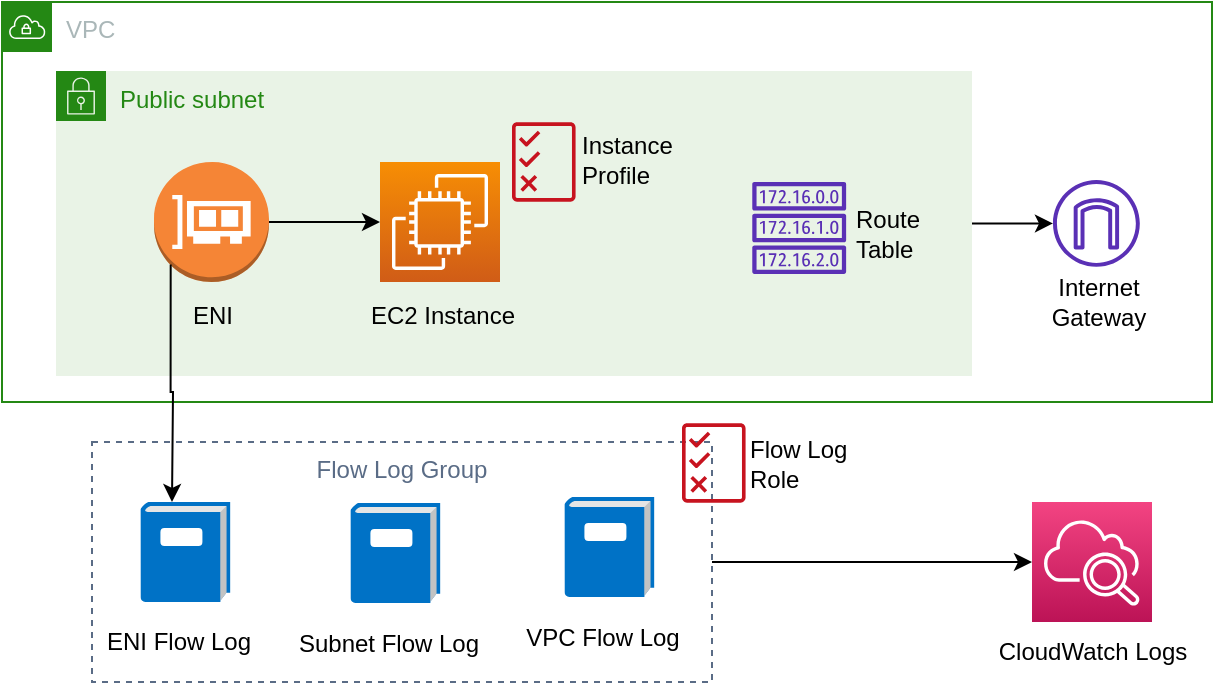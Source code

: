 <mxfile version="14.1.8" type="device"><diagram id="VrJSyCtyyk0UYBWMlAai" name="Page-1"><mxGraphModel dx="1086" dy="806" grid="1" gridSize="10" guides="1" tooltips="1" connect="1" arrows="1" fold="1" page="1" pageScale="1" pageWidth="850" pageHeight="1100" background="none" math="0" shadow="0"><root><mxCell id="0"/><mxCell id="1" parent="0"/><mxCell id="lls4c6PotRuVWO8DvVIY-1" value="VPC" style="points=[[0,0],[0.25,0],[0.5,0],[0.75,0],[1,0],[1,0.25],[1,0.5],[1,0.75],[1,1],[0.75,1],[0.5,1],[0.25,1],[0,1],[0,0.75],[0,0.5],[0,0.25]];outlineConnect=0;gradientColor=none;html=1;whiteSpace=wrap;fontSize=12;fontStyle=0;shape=mxgraph.aws4.group;grIcon=mxgraph.aws4.group_vpc;strokeColor=#248814;fillColor=none;verticalAlign=top;align=left;spacingLeft=30;fontColor=#AAB7B8;dashed=0;" parent="1" vertex="1"><mxGeometry x="85" y="320" width="605" height="200" as="geometry"/></mxCell><mxCell id="CpfxMeXxCXW5DumJ89Vl-26" style="edgeStyle=orthogonalEdgeStyle;rounded=0;orthogonalLoop=1;jettySize=auto;html=1;exitX=1;exitY=0.5;exitDx=0;exitDy=0;" parent="1" source="lls4c6PotRuVWO8DvVIY-3" target="lls4c6PotRuVWO8DvVIY-6" edge="1"><mxGeometry relative="1" as="geometry"/></mxCell><mxCell id="lls4c6PotRuVWO8DvVIY-3" value="Public subnet" style="points=[[0,0],[0.25,0],[0.5,0],[0.75,0],[1,0],[1,0.25],[1,0.5],[1,0.75],[1,1],[0.75,1],[0.5,1],[0.25,1],[0,1],[0,0.75],[0,0.5],[0,0.25]];outlineConnect=0;gradientColor=none;html=1;whiteSpace=wrap;fontSize=12;fontStyle=0;shape=mxgraph.aws4.group;grIcon=mxgraph.aws4.group_security_group;grStroke=0;strokeColor=#248814;fillColor=#E9F3E6;verticalAlign=top;align=left;spacingLeft=30;fontColor=#248814;dashed=0;" parent="1" vertex="1"><mxGeometry x="112" y="354.5" width="458" height="152.5" as="geometry"/></mxCell><mxCell id="dWnzzBNCo0jr79b0VRSa-27" value="" style="group" parent="1" vertex="1" connectable="0"><mxGeometry x="460" y="410" width="100" height="46" as="geometry"/></mxCell><mxCell id="lls4c6PotRuVWO8DvVIY-5" value="" style="outlineConnect=0;fontColor=#232F3E;gradientColor=none;fillColor=#5A30B5;strokeColor=none;dashed=0;verticalLabelPosition=bottom;verticalAlign=top;align=center;html=1;fontSize=12;fontStyle=0;aspect=fixed;pointerEvents=1;shape=mxgraph.aws4.route_table;" parent="dWnzzBNCo0jr79b0VRSa-27" vertex="1"><mxGeometry width="47.21" height="46" as="geometry"/></mxCell><mxCell id="lls4c6PotRuVWO8DvVIY-9" value="Route &lt;br&gt;Table" style="text;html=1;resizable=0;autosize=1;align=left;verticalAlign=middle;points=[];fillColor=none;strokeColor=none;rounded=0;" parent="dWnzzBNCo0jr79b0VRSa-27" vertex="1"><mxGeometry x="50" y="10.5" width="50" height="30" as="geometry"/></mxCell><mxCell id="CpfxMeXxCXW5DumJ89Vl-15" value="" style="group" parent="1" vertex="1" connectable="0"><mxGeometry x="260" y="400" width="90" height="87" as="geometry"/></mxCell><mxCell id="dWnzzBNCo0jr79b0VRSa-3" value="" style="outlineConnect=0;fontColor=#232F3E;gradientColor=#F78E04;gradientDirection=north;fillColor=#D05C17;strokeColor=#ffffff;dashed=0;verticalLabelPosition=bottom;verticalAlign=top;align=center;html=1;fontSize=12;fontStyle=0;aspect=fixed;shape=mxgraph.aws4.resourceIcon;resIcon=mxgraph.aws4.ec2;" parent="CpfxMeXxCXW5DumJ89Vl-15" vertex="1"><mxGeometry x="14" width="60" height="60" as="geometry"/></mxCell><mxCell id="dWnzzBNCo0jr79b0VRSa-6" value="&lt;div&gt;&lt;span&gt;EC2 Instance&lt;/span&gt;&lt;/div&gt;" style="text;html=1;resizable=0;autosize=1;align=center;verticalAlign=middle;points=[];fillColor=none;strokeColor=none;rounded=0;" parent="CpfxMeXxCXW5DumJ89Vl-15" vertex="1"><mxGeometry y="67" width="90" height="20" as="geometry"/></mxCell><mxCell id="CpfxMeXxCXW5DumJ89Vl-17" value="" style="group" parent="1" vertex="1" connectable="0"><mxGeometry x="575" y="570" width="110" height="85" as="geometry"/></mxCell><mxCell id="CpfxMeXxCXW5DumJ89Vl-1" value="" style="outlineConnect=0;fontColor=#232F3E;gradientColor=#F34482;gradientDirection=north;fillColor=#BC1356;strokeColor=#ffffff;dashed=0;verticalLabelPosition=bottom;verticalAlign=top;align=center;html=1;fontSize=12;fontStyle=0;aspect=fixed;shape=mxgraph.aws4.resourceIcon;resIcon=mxgraph.aws4.cloudwatch_2;" parent="CpfxMeXxCXW5DumJ89Vl-17" vertex="1"><mxGeometry x="25" width="60" height="60" as="geometry"/></mxCell><mxCell id="CpfxMeXxCXW5DumJ89Vl-16" value="CloudWatch Logs" style="text;html=1;resizable=0;autosize=1;align=center;verticalAlign=middle;points=[];fillColor=none;strokeColor=none;rounded=0;" parent="CpfxMeXxCXW5DumJ89Vl-17" vertex="1"><mxGeometry y="65" width="110" height="20" as="geometry"/></mxCell><mxCell id="CpfxMeXxCXW5DumJ89Vl-23" value="" style="group" parent="1" vertex="1" connectable="0"><mxGeometry x="161" y="400" width="57.5" height="87" as="geometry"/></mxCell><mxCell id="CpfxMeXxCXW5DumJ89Vl-14" value="" style="outlineConnect=0;dashed=0;verticalLabelPosition=bottom;verticalAlign=top;align=center;html=1;shape=mxgraph.aws3.elastic_network_interface;fillColor=#F58536;gradientColor=none;" parent="CpfxMeXxCXW5DumJ89Vl-23" vertex="1"><mxGeometry width="57.5" height="60" as="geometry"/></mxCell><mxCell id="CpfxMeXxCXW5DumJ89Vl-22" value="ENI" style="text;html=1;resizable=0;autosize=1;align=center;verticalAlign=middle;points=[];fillColor=none;strokeColor=none;rounded=0;" parent="CpfxMeXxCXW5DumJ89Vl-23" vertex="1"><mxGeometry x="8.75" y="67" width="40" height="20" as="geometry"/></mxCell><mxCell id="CpfxMeXxCXW5DumJ89Vl-24" value="" style="group" parent="1" vertex="1" connectable="0"><mxGeometry x="603" y="409.0" width="60" height="76.421" as="geometry"/></mxCell><mxCell id="lls4c6PotRuVWO8DvVIY-6" value="" style="outlineConnect=0;fontColor=#232F3E;fillColor=#5A30B5;strokeColor=none;dashed=0;verticalLabelPosition=bottom;verticalAlign=top;align=center;html=1;fontSize=12;fontStyle=0;aspect=fixed;pointerEvents=1;shape=mxgraph.aws4.internet_gateway;sketch=0;" parent="CpfxMeXxCXW5DumJ89Vl-24" vertex="1"><mxGeometry x="7.486" width="43.421" height="43.421" as="geometry"/></mxCell><mxCell id="lls4c6PotRuVWO8DvVIY-11" value="Internet&lt;br&gt;Gateway" style="text;html=1;resizable=0;autosize=1;align=center;verticalAlign=middle;points=[];fillColor=none;strokeColor=none;rounded=0;" parent="CpfxMeXxCXW5DumJ89Vl-24" vertex="1"><mxGeometry y="46.421" width="60" height="30" as="geometry"/></mxCell><mxCell id="CpfxMeXxCXW5DumJ89Vl-28" style="edgeStyle=orthogonalEdgeStyle;rounded=0;orthogonalLoop=1;jettySize=auto;html=1;" parent="1" source="CpfxMeXxCXW5DumJ89Vl-14" target="dWnzzBNCo0jr79b0VRSa-3" edge="1"><mxGeometry relative="1" as="geometry"/></mxCell><mxCell id="CpfxMeXxCXW5DumJ89Vl-45" style="edgeStyle=orthogonalEdgeStyle;rounded=0;orthogonalLoop=1;jettySize=auto;html=1;exitX=1;exitY=0.5;exitDx=0;exitDy=0;" parent="1" source="CpfxMeXxCXW5DumJ89Vl-29" target="CpfxMeXxCXW5DumJ89Vl-1" edge="1"><mxGeometry relative="1" as="geometry"/></mxCell><mxCell id="CpfxMeXxCXW5DumJ89Vl-29" value="Flow Log Group" style="fillColor=none;strokeColor=#5A6C86;dashed=1;verticalAlign=top;fontStyle=0;fontColor=#5A6C86;align=center;" parent="1" vertex="1"><mxGeometry x="130" y="540" width="310" height="120" as="geometry"/></mxCell><mxCell id="CpfxMeXxCXW5DumJ89Vl-30" value="" style="group" parent="1" vertex="1" connectable="0"><mxGeometry x="223" y="570.5" width="110" height="80" as="geometry"/></mxCell><mxCell id="CpfxMeXxCXW5DumJ89Vl-11" value="Subnet Flow Log" style="text;html=1;resizable=0;autosize=1;align=center;verticalAlign=middle;points=[];fillColor=none;strokeColor=none;rounded=0;" parent="CpfxMeXxCXW5DumJ89Vl-30" vertex="1"><mxGeometry y="60" width="110" height="20" as="geometry"/></mxCell><mxCell id="CpfxMeXxCXW5DumJ89Vl-13" value="" style="aspect=fixed;html=1;points=[];align=center;image;fontSize=12;image=img/lib/mscae/Log.svg;" parent="CpfxMeXxCXW5DumJ89Vl-30" vertex="1"><mxGeometry x="36.21" width="45" height="50" as="geometry"/></mxCell><mxCell id="CpfxMeXxCXW5DumJ89Vl-31" value="" style="group" parent="1" vertex="1" connectable="0"><mxGeometry x="330" y="567.5" width="110" height="80" as="geometry"/></mxCell><mxCell id="CpfxMeXxCXW5DumJ89Vl-32" value="VPC Flow Log" style="text;html=1;resizable=0;autosize=1;align=center;verticalAlign=middle;points=[];fillColor=none;strokeColor=none;rounded=0;" parent="CpfxMeXxCXW5DumJ89Vl-31" vertex="1"><mxGeometry x="10" y="60" width="90" height="20" as="geometry"/></mxCell><mxCell id="CpfxMeXxCXW5DumJ89Vl-33" value="" style="aspect=fixed;html=1;points=[];align=center;image;fontSize=12;image=img/lib/mscae/Log.svg;" parent="CpfxMeXxCXW5DumJ89Vl-31" vertex="1"><mxGeometry x="36.21" width="45" height="50" as="geometry"/></mxCell><mxCell id="CpfxMeXxCXW5DumJ89Vl-34" value="" style="group" parent="1" vertex="1" connectable="0"><mxGeometry x="118" y="570" width="110" height="80" as="geometry"/></mxCell><mxCell id="CpfxMeXxCXW5DumJ89Vl-35" value="ENI Flow Log" style="text;html=1;resizable=0;autosize=1;align=center;verticalAlign=middle;points=[];fillColor=none;strokeColor=none;rounded=0;" parent="CpfxMeXxCXW5DumJ89Vl-34" vertex="1"><mxGeometry x="10" y="60" width="90" height="20" as="geometry"/></mxCell><mxCell id="CpfxMeXxCXW5DumJ89Vl-36" value="" style="aspect=fixed;html=1;points=[];align=center;image;fontSize=12;image=img/lib/mscae/Log.svg;" parent="CpfxMeXxCXW5DumJ89Vl-34" vertex="1"><mxGeometry x="36.21" width="45" height="50" as="geometry"/></mxCell><mxCell id="CpfxMeXxCXW5DumJ89Vl-47" value="" style="group" parent="1" vertex="1" connectable="0"><mxGeometry x="340" y="380" width="92.79" height="40" as="geometry"/></mxCell><mxCell id="CpfxMeXxCXW5DumJ89Vl-40" value="" style="outlineConnect=0;fontColor=#232F3E;gradientColor=none;fillColor=#C7131F;strokeColor=none;dashed=0;verticalLabelPosition=bottom;verticalAlign=top;align=center;html=1;fontSize=12;fontStyle=0;aspect=fixed;pointerEvents=1;shape=mxgraph.aws4.permissions;" parent="CpfxMeXxCXW5DumJ89Vl-47" vertex="1"><mxGeometry width="31.79" height="40" as="geometry"/></mxCell><mxCell id="CpfxMeXxCXW5DumJ89Vl-46" value="Instance&lt;br&gt;&lt;div&gt;&lt;span&gt;Profile&lt;/span&gt;&lt;/div&gt;" style="text;html=1;resizable=0;autosize=1;align=left;verticalAlign=middle;points=[];fillColor=none;strokeColor=none;rounded=0;" parent="CpfxMeXxCXW5DumJ89Vl-47" vertex="1"><mxGeometry x="32.79" y="4" width="60" height="30" as="geometry"/></mxCell><mxCell id="CpfxMeXxCXW5DumJ89Vl-49" style="edgeStyle=orthogonalEdgeStyle;rounded=0;orthogonalLoop=1;jettySize=auto;html=1;exitX=0.145;exitY=0.855;exitDx=0;exitDy=0;exitPerimeter=0;" parent="1" source="CpfxMeXxCXW5DumJ89Vl-14" edge="1"><mxGeometry relative="1" as="geometry"><mxPoint x="170" y="570" as="targetPoint"/></mxGeometry></mxCell><mxCell id="CpfxMeXxCXW5DumJ89Vl-38" value="Flow Log&lt;br&gt;Role" style="text;html=1;resizable=0;autosize=1;align=left;verticalAlign=middle;points=[];fillColor=none;strokeColor=none;rounded=0;" parent="1" vertex="1"><mxGeometry x="456.79" y="535.5" width="60" height="30" as="geometry"/></mxCell><mxCell id="CpfxMeXxCXW5DumJ89Vl-12" value="" style="outlineConnect=0;fontColor=#232F3E;gradientColor=none;fillColor=#C7131F;strokeColor=none;dashed=0;verticalLabelPosition=bottom;verticalAlign=top;align=center;html=1;fontSize=12;fontStyle=0;aspect=fixed;pointerEvents=1;shape=mxgraph.aws4.permissions;" parent="1" vertex="1"><mxGeometry x="425.0" y="530.5" width="31.79" height="40" as="geometry"/></mxCell></root></mxGraphModel></diagram></mxfile>